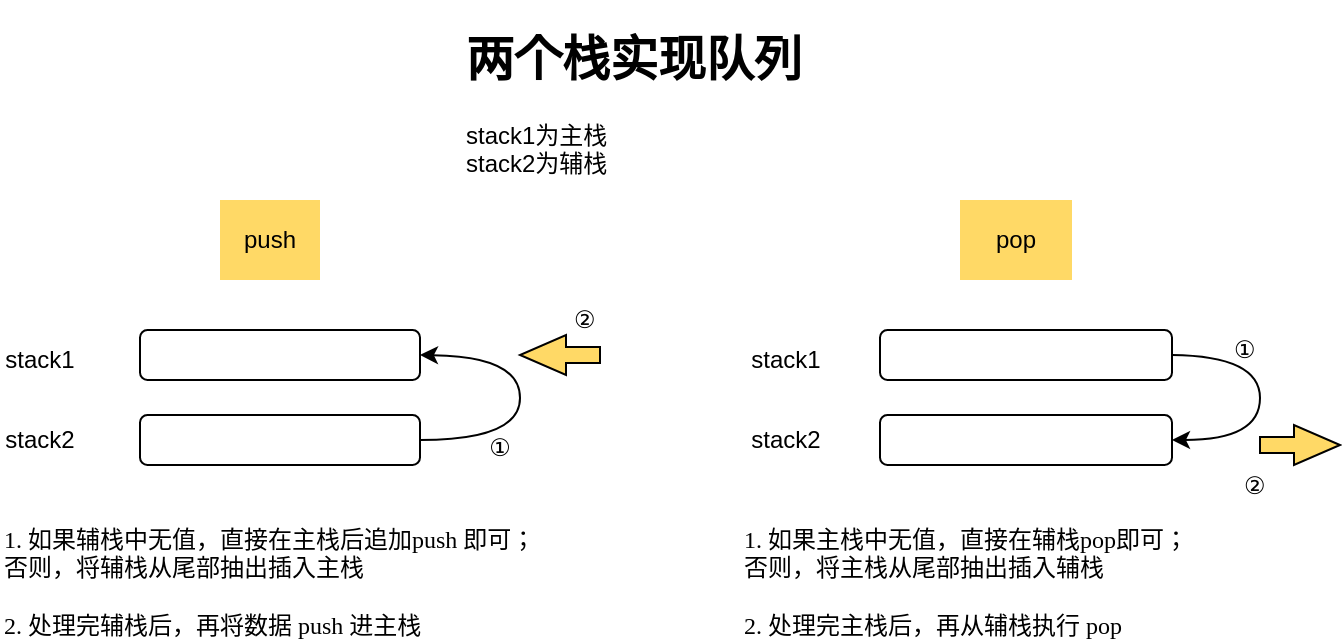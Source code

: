 <mxfile version="12.1.7" type="github" pages="1"><diagram id="wACBP9sWieBZ5zFNRMUF" name="第 1 页"><mxGraphModel dx="932" dy="1600" grid="1" gridSize="10" guides="1" tooltips="1" connect="1" arrows="1" fold="1" page="1" pageScale="1" pageWidth="827" pageHeight="1169" background="#ffffff" math="0" shadow="0"><root><mxCell id="0"/><mxCell id="1" parent="0"/><mxCell id="VKchs3JNw7MSS7Q1WVT4-2" value="&lt;h1&gt;两个栈实现队列&lt;/h1&gt;&lt;div&gt;stack1为主栈&lt;/div&gt;&lt;div&gt;stack2为辅栈&lt;/div&gt;" style="text;html=1;strokeColor=none;fillColor=none;spacing=5;spacingTop=-20;whiteSpace=wrap;overflow=hidden;rounded=0;" vertex="1" parent="1"><mxGeometry x="318" y="-1070" width="190" height="80" as="geometry"/></mxCell><mxCell id="VKchs3JNw7MSS7Q1WVT4-3" value="push" style="text;html=1;strokeColor=none;fillColor=#FFD966;align=center;verticalAlign=middle;whiteSpace=wrap;rounded=0;" vertex="1" parent="1"><mxGeometry x="200" y="-980" width="50" height="40" as="geometry"/></mxCell><mxCell id="VKchs3JNw7MSS7Q1WVT4-5" value="stack1" style="text;html=1;strokeColor=none;fillColor=none;align=center;verticalAlign=middle;whiteSpace=wrap;rounded=0;" vertex="1" parent="1"><mxGeometry x="90" y="-910" width="40" height="20" as="geometry"/></mxCell><mxCell id="VKchs3JNw7MSS7Q1WVT4-6" value="stack2" style="text;html=1;strokeColor=none;fillColor=none;align=center;verticalAlign=middle;whiteSpace=wrap;rounded=0;" vertex="1" parent="1"><mxGeometry x="90" y="-870" width="40" height="20" as="geometry"/></mxCell><mxCell id="VKchs3JNw7MSS7Q1WVT4-10" value="" style="rounded=1;whiteSpace=wrap;html=1;" vertex="1" parent="1"><mxGeometry x="160" y="-915" width="140" height="25" as="geometry"/></mxCell><mxCell id="VKchs3JNw7MSS7Q1WVT4-15" value="" style="rounded=1;whiteSpace=wrap;html=1;" vertex="1" parent="1"><mxGeometry x="160" y="-872.5" width="140" height="25" as="geometry"/></mxCell><mxCell id="VKchs3JNw7MSS7Q1WVT4-19" value="" style="curved=1;endArrow=classic;html=1;entryX=1;entryY=0.5;entryDx=0;entryDy=0;" edge="1" parent="1" target="VKchs3JNw7MSS7Q1WVT4-10"><mxGeometry width="50" height="50" relative="1" as="geometry"><mxPoint x="300" y="-860" as="sourcePoint"/><mxPoint x="310" y="-920" as="targetPoint"/><Array as="points"><mxPoint x="350" y="-860"/><mxPoint x="350" y="-902"/></Array></mxGeometry></mxCell><mxCell id="VKchs3JNw7MSS7Q1WVT4-21" value="&lt;font face=&quot;Tahoma&quot;&gt;1. 如果辅栈中无值，直接在主栈后追加push 即可；&lt;br&gt;否则，将辅栈从尾部抽出插入主栈&lt;br&gt;&lt;br&gt;2. 处理完辅栈后，再将数据 push 进主栈&lt;/font&gt;" style="text;html=1;resizable=0;points=[];autosize=1;align=left;verticalAlign=top;spacingTop=-4;fontFamily=楷体;" vertex="1" parent="1"><mxGeometry x="90" y="-820" width="290" height="60" as="geometry"/></mxCell><mxCell id="VKchs3JNw7MSS7Q1WVT4-22" value="pop" style="text;html=1;strokeColor=none;fillColor=#FFD966;align=center;verticalAlign=middle;whiteSpace=wrap;rounded=0;" vertex="1" parent="1"><mxGeometry x="570" y="-980" width="56" height="40" as="geometry"/></mxCell><mxCell id="VKchs3JNw7MSS7Q1WVT4-23" value="stack1" style="text;html=1;strokeColor=none;fillColor=none;align=center;verticalAlign=middle;whiteSpace=wrap;rounded=0;" vertex="1" parent="1"><mxGeometry x="460" y="-910" width="46" height="20" as="geometry"/></mxCell><mxCell id="VKchs3JNw7MSS7Q1WVT4-24" value="stack2" style="text;html=1;strokeColor=none;fillColor=none;align=center;verticalAlign=middle;whiteSpace=wrap;rounded=0;" vertex="1" parent="1"><mxGeometry x="460" y="-870" width="46" height="20" as="geometry"/></mxCell><mxCell id="VKchs3JNw7MSS7Q1WVT4-25" value="" style="rounded=1;whiteSpace=wrap;html=1;" vertex="1" parent="1"><mxGeometry x="530" y="-915" width="146" height="25" as="geometry"/></mxCell><mxCell id="VKchs3JNw7MSS7Q1WVT4-26" value="" style="rounded=1;whiteSpace=wrap;html=1;" vertex="1" parent="1"><mxGeometry x="530" y="-872.5" width="146" height="25" as="geometry"/></mxCell><mxCell id="VKchs3JNw7MSS7Q1WVT4-27" value="" style="curved=1;endArrow=classic;html=1;entryX=1;entryY=0.5;entryDx=0;entryDy=0;exitX=1;exitY=0.5;exitDx=0;exitDy=0;" edge="1" parent="1" source="VKchs3JNw7MSS7Q1WVT4-25"><mxGeometry width="50" height="50" relative="1" as="geometry"><mxPoint x="680" y="-920" as="sourcePoint"/><mxPoint x="676" y="-860" as="targetPoint"/><Array as="points"><mxPoint x="720" y="-902"/><mxPoint x="720" y="-860"/></Array></mxGeometry></mxCell><mxCell id="VKchs3JNw7MSS7Q1WVT4-28" value="&lt;font face=&quot;Tahoma&quot;&gt;1. 如果主栈中无值，直接在辅栈pop即可；&lt;br&gt;否则，将主栈从尾部抽出插入辅栈&lt;br&gt;&lt;br&gt;2. 处理完主栈后，再从辅栈执行 pop&amp;nbsp;&lt;/font&gt;" style="text;html=1;resizable=0;points=[];autosize=1;align=left;verticalAlign=top;spacingTop=-4;fontFamily=楷体;" vertex="1" parent="1"><mxGeometry x="460" y="-820" width="240" height="60" as="geometry"/></mxCell><mxCell id="VKchs3JNw7MSS7Q1WVT4-30" value="" style="html=1;shadow=0;dashed=0;align=center;verticalAlign=middle;shape=mxgraph.arrows2.arrow;dy=0.6;dx=23;flipH=1;notch=0;fillColor=#FFD966;" vertex="1" parent="1"><mxGeometry x="350" y="-912.5" width="40" height="20" as="geometry"/></mxCell><mxCell id="VKchs3JNw7MSS7Q1WVT4-31" value="" style="html=1;shadow=0;dashed=0;align=center;verticalAlign=middle;shape=mxgraph.arrows2.arrow;dy=0.6;dx=23;flipH=1;notch=0;fillColor=#FFD966;direction=west;" vertex="1" parent="1"><mxGeometry x="720" y="-867.5" width="40" height="20" as="geometry"/></mxCell><mxCell id="VKchs3JNw7MSS7Q1WVT4-32" value="①" style="text;html=1;strokeColor=none;fillColor=none;align=center;verticalAlign=middle;whiteSpace=wrap;rounded=0;shadow=1;" vertex="1" parent="1"><mxGeometry x="320" y="-866" width="40" height="20" as="geometry"/></mxCell><mxCell id="VKchs3JNw7MSS7Q1WVT4-33" value="②" style="text;html=1;resizable=0;points=[];autosize=1;align=left;verticalAlign=top;spacingTop=-4;" vertex="1" parent="1"><mxGeometry x="375" y="-930" width="30" height="20" as="geometry"/></mxCell><mxCell id="VKchs3JNw7MSS7Q1WVT4-34" value="①" style="text;html=1;resizable=0;points=[];autosize=1;align=left;verticalAlign=top;spacingTop=-4;" vertex="1" parent="1"><mxGeometry x="705" y="-915" width="30" height="20" as="geometry"/></mxCell><mxCell id="VKchs3JNw7MSS7Q1WVT4-35" value="②" style="text;html=1;resizable=0;points=[];autosize=1;align=left;verticalAlign=top;spacingTop=-4;" vertex="1" parent="1"><mxGeometry x="710" y="-847.5" width="30" height="20" as="geometry"/></mxCell></root></mxGraphModel></diagram></mxfile>